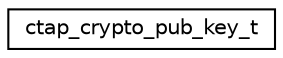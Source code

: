 digraph "Graphical Class Hierarchy"
{
 // LATEX_PDF_SIZE
  edge [fontname="Helvetica",fontsize="10",labelfontname="Helvetica",labelfontsize="10"];
  node [fontname="Helvetica",fontsize="10",shape=record];
  rankdir="LR";
  Node0 [label="ctap_crypto_pub_key_t",height=0.2,width=0.4,color="black", fillcolor="white", style="filled",URL="$structctap__crypto__pub__key__t.html",tooltip="Elliptic curve public key."];
}
